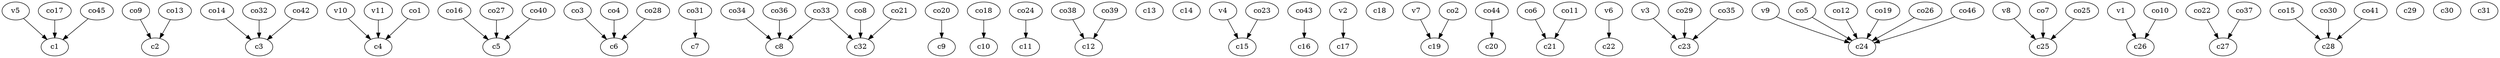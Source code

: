 strict digraph  {
c1;
c2;
c3;
c4;
c5;
c6;
c7;
c8;
c9;
c10;
c11;
c12;
c13;
c14;
c15;
c16;
c17;
c18;
c19;
c20;
c21;
c22;
c23;
c24;
c25;
c26;
c27;
c28;
c29;
c30;
c31;
c32;
v1;
v2;
v3;
v4;
v5;
v6;
v7;
v8;
v9;
v10;
v11;
co1;
co2;
co3;
co4;
co5;
co6;
co7;
co8;
co9;
co10;
co11;
co12;
co13;
co14;
co15;
co16;
co17;
co18;
co19;
co20;
co21;
co22;
co23;
co24;
co25;
co26;
co27;
co28;
co29;
co30;
co31;
co32;
co33;
co34;
co35;
co36;
co37;
co38;
co39;
co40;
co41;
co42;
co43;
co44;
co45;
co46;
v1 -> c26  [weight=1];
v2 -> c17  [weight=1];
v3 -> c23  [weight=1];
v4 -> c15  [weight=1];
v5 -> c1  [weight=1];
v6 -> c22  [weight=1];
v7 -> c19  [weight=1];
v8 -> c25  [weight=1];
v9 -> c24  [weight=1];
v10 -> c4  [weight=1];
v11 -> c4  [weight=1];
co1 -> c4  [weight=1];
co2 -> c19  [weight=1];
co3 -> c6  [weight=1];
co4 -> c6  [weight=1];
co5 -> c24  [weight=1];
co6 -> c21  [weight=1];
co7 -> c25  [weight=1];
co8 -> c32  [weight=1];
co9 -> c2  [weight=1];
co10 -> c26  [weight=1];
co11 -> c21  [weight=1];
co12 -> c24  [weight=1];
co13 -> c2  [weight=1];
co14 -> c3  [weight=1];
co15 -> c28  [weight=1];
co16 -> c5  [weight=1];
co17 -> c1  [weight=1];
co18 -> c10  [weight=1];
co19 -> c24  [weight=1];
co20 -> c9  [weight=1];
co21 -> c32  [weight=1];
co22 -> c27  [weight=1];
co23 -> c15  [weight=1];
co24 -> c11  [weight=1];
co25 -> c25  [weight=1];
co26 -> c24  [weight=1];
co27 -> c5  [weight=1];
co28 -> c6  [weight=1];
co29 -> c23  [weight=1];
co30 -> c28  [weight=1];
co31 -> c7  [weight=1];
co32 -> c3  [weight=1];
co33 -> c8  [weight=1];
co33 -> c32  [weight=1];
co34 -> c8  [weight=1];
co35 -> c23  [weight=1];
co36 -> c8  [weight=1];
co37 -> c27  [weight=1];
co38 -> c12  [weight=1];
co39 -> c12  [weight=1];
co40 -> c5  [weight=1];
co41 -> c28  [weight=1];
co42 -> c3  [weight=1];
co43 -> c16  [weight=1];
co44 -> c20  [weight=1];
co45 -> c1  [weight=1];
co46 -> c24  [weight=1];
}
